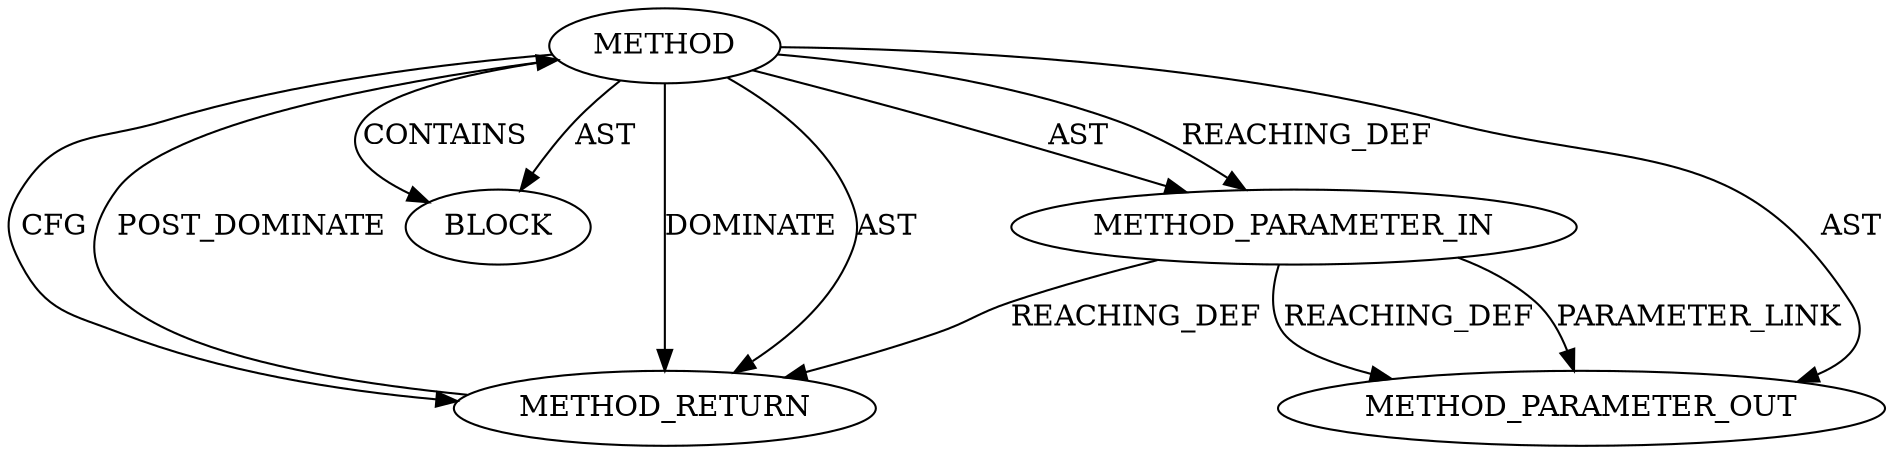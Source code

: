 digraph {
  25600 [label=BLOCK ORDER=1 ARGUMENT_INDEX=1 CODE="<empty>" TYPE_FULL_NAME="ANY"]
  25601 [label=METHOD_RETURN ORDER=2 CODE="RET" TYPE_FULL_NAME="ANY" EVALUATION_STRATEGY="BY_VALUE"]
  25599 [label=METHOD_PARAMETER_IN ORDER=1 CODE="p1" IS_VARIADIC=false TYPE_FULL_NAME="ANY" EVALUATION_STRATEGY="BY_VALUE" INDEX=1 NAME="p1"]
  25598 [label=METHOD AST_PARENT_TYPE="NAMESPACE_BLOCK" AST_PARENT_FULL_NAME="<global>" ORDER=0 CODE="<empty>" FULL_NAME="Malloc" IS_EXTERNAL=true FILENAME="<empty>" SIGNATURE="" NAME="Malloc"]
  27242 [label=METHOD_PARAMETER_OUT ORDER=1 CODE="p1" IS_VARIADIC=false TYPE_FULL_NAME="ANY" EVALUATION_STRATEGY="BY_VALUE" INDEX=1 NAME="p1"]
  25598 -> 25599 [label=AST ]
  25598 -> 25601 [label=DOMINATE ]
  25599 -> 27242 [label=REACHING_DEF VARIABLE="p1"]
  25598 -> 25600 [label=CONTAINS ]
  25601 -> 25598 [label=POST_DOMINATE ]
  25598 -> 25600 [label=AST ]
  25598 -> 25599 [label=REACHING_DEF VARIABLE=""]
  25598 -> 27242 [label=AST ]
  25599 -> 25601 [label=REACHING_DEF VARIABLE="p1"]
  25598 -> 25601 [label=AST ]
  25599 -> 27242 [label=PARAMETER_LINK ]
  25598 -> 25601 [label=CFG ]
}
